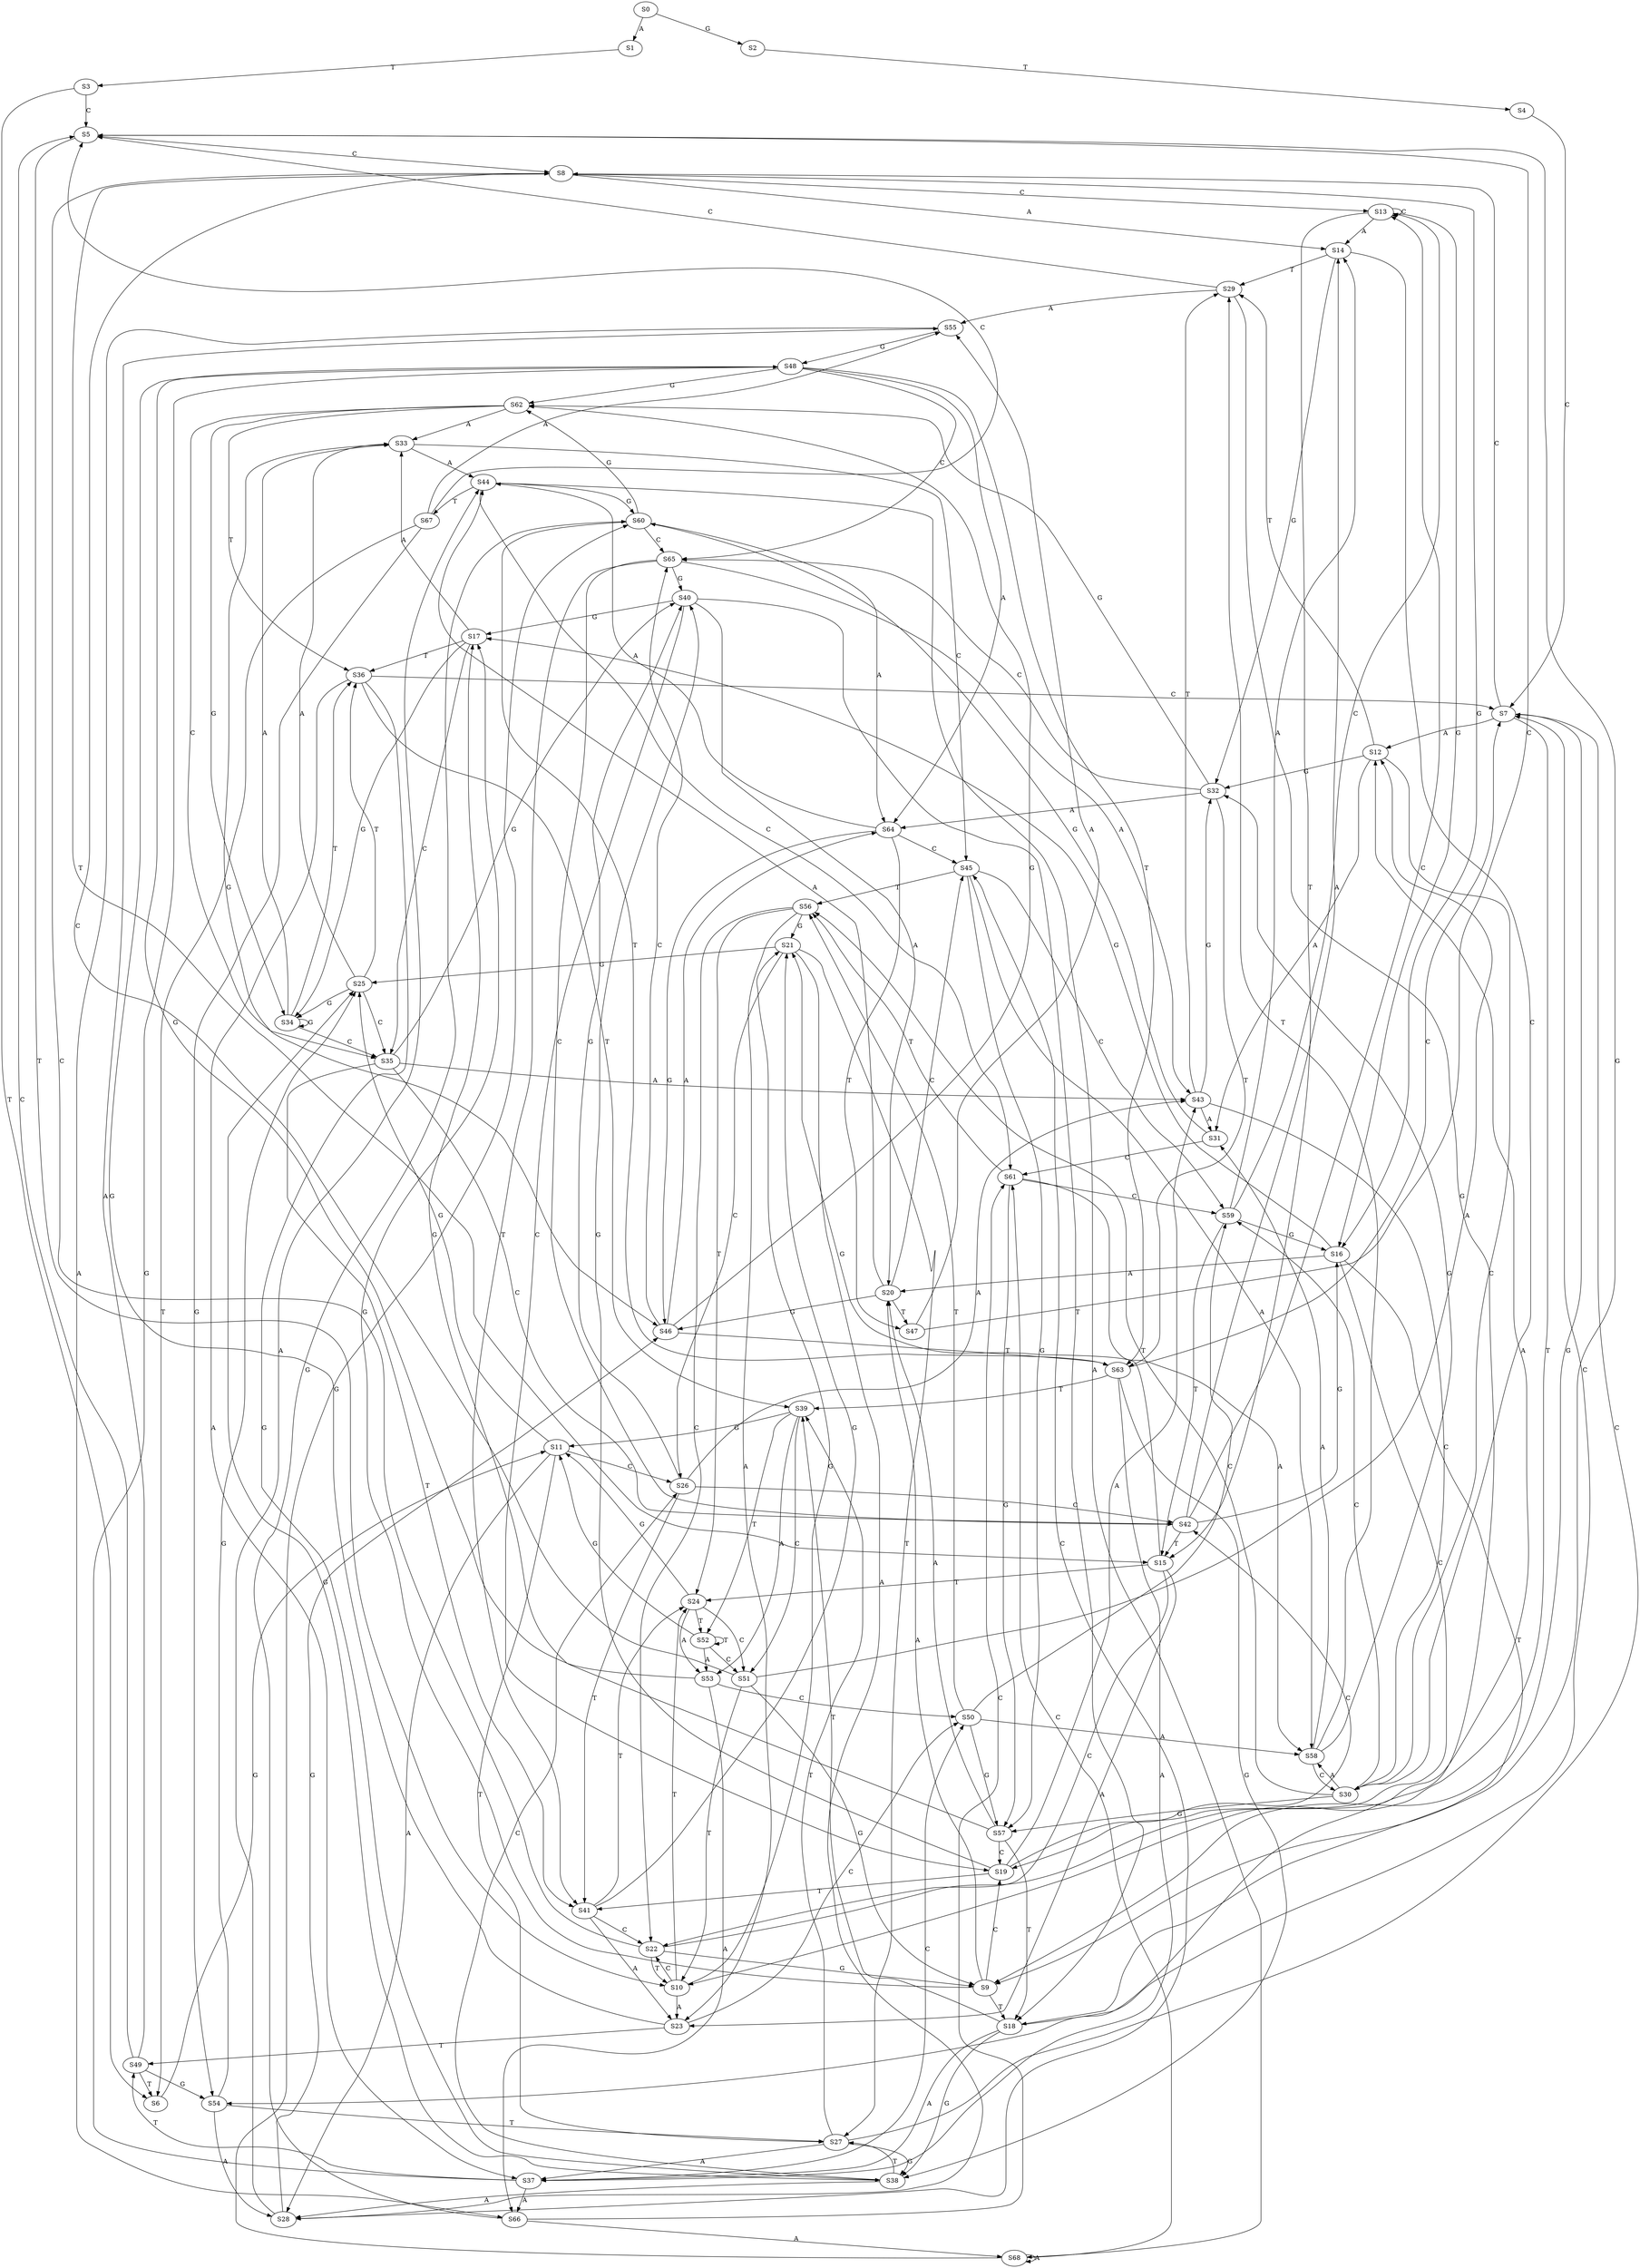 strict digraph  {
	S0 -> S1 [ label = A ];
	S0 -> S2 [ label = G ];
	S1 -> S3 [ label = T ];
	S2 -> S4 [ label = T ];
	S3 -> S5 [ label = C ];
	S3 -> S6 [ label = T ];
	S4 -> S7 [ label = C ];
	S5 -> S8 [ label = C ];
	S5 -> S9 [ label = G ];
	S5 -> S10 [ label = T ];
	S6 -> S11 [ label = G ];
	S7 -> S10 [ label = T ];
	S7 -> S9 [ label = G ];
	S7 -> S12 [ label = A ];
	S7 -> S8 [ label = C ];
	S8 -> S13 [ label = C ];
	S8 -> S14 [ label = A ];
	S8 -> S15 [ label = T ];
	S8 -> S16 [ label = G ];
	S9 -> S17 [ label = G ];
	S9 -> S18 [ label = T ];
	S9 -> S19 [ label = C ];
	S9 -> S20 [ label = A ];
	S10 -> S21 [ label = G ];
	S10 -> S22 [ label = C ];
	S10 -> S23 [ label = A ];
	S10 -> S24 [ label = T ];
	S11 -> S25 [ label = G ];
	S11 -> S26 [ label = C ];
	S11 -> S27 [ label = T ];
	S11 -> S28 [ label = A ];
	S12 -> S29 [ label = T ];
	S12 -> S30 [ label = C ];
	S12 -> S31 [ label = A ];
	S12 -> S32 [ label = G ];
	S13 -> S16 [ label = G ];
	S13 -> S13 [ label = C ];
	S13 -> S14 [ label = A ];
	S13 -> S15 [ label = T ];
	S14 -> S32 [ label = G ];
	S14 -> S29 [ label = T ];
	S14 -> S30 [ label = C ];
	S15 -> S21 [ label = G ];
	S15 -> S22 [ label = C ];
	S15 -> S24 [ label = T ];
	S15 -> S23 [ label = A ];
	S16 -> S20 [ label = A ];
	S16 -> S17 [ label = G ];
	S16 -> S18 [ label = T ];
	S16 -> S19 [ label = C ];
	S17 -> S33 [ label = A ];
	S17 -> S34 [ label = G ];
	S17 -> S35 [ label = C ];
	S17 -> S36 [ label = T ];
	S18 -> S7 [ label = C ];
	S18 -> S37 [ label = A ];
	S18 -> S38 [ label = G ];
	S18 -> S39 [ label = T ];
	S19 -> S40 [ label = G ];
	S19 -> S41 [ label = T ];
	S19 -> S42 [ label = C ];
	S19 -> S43 [ label = A ];
	S20 -> S44 [ label = A ];
	S20 -> S45 [ label = C ];
	S20 -> S46 [ label = G ];
	S20 -> S47 [ label = T ];
	S21 -> S28 [ label = A ];
	S21 -> S26 [ label = C ];
	S21 -> S25 [ label = G ];
	S21 -> S27 [ label = T ];
	S22 -> S10 [ label = T ];
	S22 -> S9 [ label = G ];
	S22 -> S8 [ label = C ];
	S22 -> S12 [ label = A ];
	S23 -> S48 [ label = G ];
	S23 -> S49 [ label = T ];
	S23 -> S50 [ label = C ];
	S24 -> S51 [ label = C ];
	S24 -> S52 [ label = T ];
	S24 -> S11 [ label = G ];
	S24 -> S53 [ label = A ];
	S25 -> S34 [ label = G ];
	S25 -> S35 [ label = C ];
	S25 -> S33 [ label = A ];
	S25 -> S36 [ label = T ];
	S26 -> S42 [ label = C ];
	S26 -> S40 [ label = G ];
	S26 -> S41 [ label = T ];
	S26 -> S43 [ label = A ];
	S27 -> S7 [ label = C ];
	S27 -> S39 [ label = T ];
	S27 -> S38 [ label = G ];
	S27 -> S37 [ label = A ];
	S28 -> S46 [ label = G ];
	S28 -> S45 [ label = C ];
	S28 -> S44 [ label = A ];
	S29 -> S5 [ label = C ];
	S29 -> S54 [ label = G ];
	S29 -> S55 [ label = A ];
	S30 -> S56 [ label = T ];
	S30 -> S57 [ label = G ];
	S30 -> S58 [ label = A ];
	S30 -> S59 [ label = C ];
	S31 -> S60 [ label = G ];
	S31 -> S61 [ label = C ];
	S32 -> S62 [ label = G ];
	S32 -> S63 [ label = T ];
	S32 -> S64 [ label = A ];
	S32 -> S65 [ label = C ];
	S33 -> S44 [ label = A ];
	S33 -> S46 [ label = G ];
	S33 -> S45 [ label = C ];
	S34 -> S36 [ label = T ];
	S34 -> S35 [ label = C ];
	S34 -> S34 [ label = G ];
	S34 -> S33 [ label = A ];
	S35 -> S41 [ label = T ];
	S35 -> S42 [ label = C ];
	S35 -> S43 [ label = A ];
	S35 -> S40 [ label = G ];
	S36 -> S37 [ label = A ];
	S36 -> S7 [ label = C ];
	S36 -> S38 [ label = G ];
	S36 -> S39 [ label = T ];
	S37 -> S49 [ label = T ];
	S37 -> S48 [ label = G ];
	S37 -> S66 [ label = A ];
	S37 -> S50 [ label = C ];
	S38 -> S27 [ label = T ];
	S38 -> S25 [ label = G ];
	S38 -> S28 [ label = A ];
	S38 -> S26 [ label = C ];
	S39 -> S51 [ label = C ];
	S39 -> S11 [ label = G ];
	S39 -> S53 [ label = A ];
	S39 -> S52 [ label = T ];
	S40 -> S17 [ label = G ];
	S40 -> S20 [ label = A ];
	S40 -> S18 [ label = T ];
	S40 -> S19 [ label = C ];
	S41 -> S23 [ label = A ];
	S41 -> S22 [ label = C ];
	S41 -> S24 [ label = T ];
	S41 -> S21 [ label = G ];
	S42 -> S16 [ label = G ];
	S42 -> S14 [ label = A ];
	S42 -> S15 [ label = T ];
	S42 -> S13 [ label = C ];
	S43 -> S32 [ label = G ];
	S43 -> S30 [ label = C ];
	S43 -> S31 [ label = A ];
	S43 -> S29 [ label = T ];
	S44 -> S67 [ label = T ];
	S44 -> S61 [ label = C ];
	S44 -> S68 [ label = A ];
	S44 -> S60 [ label = G ];
	S45 -> S56 [ label = T ];
	S45 -> S57 [ label = G ];
	S45 -> S59 [ label = C ];
	S45 -> S58 [ label = A ];
	S46 -> S63 [ label = T ];
	S46 -> S62 [ label = G ];
	S46 -> S64 [ label = A ];
	S46 -> S65 [ label = C ];
	S47 -> S55 [ label = A ];
	S47 -> S5 [ label = C ];
	S48 -> S63 [ label = T ];
	S48 -> S64 [ label = A ];
	S48 -> S65 [ label = C ];
	S48 -> S62 [ label = G ];
	S49 -> S5 [ label = C ];
	S49 -> S55 [ label = A ];
	S49 -> S6 [ label = T ];
	S49 -> S54 [ label = G ];
	S50 -> S57 [ label = G ];
	S50 -> S56 [ label = T ];
	S50 -> S58 [ label = A ];
	S50 -> S59 [ label = C ];
	S51 -> S12 [ label = A ];
	S51 -> S8 [ label = C ];
	S51 -> S9 [ label = G ];
	S51 -> S10 [ label = T ];
	S52 -> S11 [ label = G ];
	S52 -> S52 [ label = T ];
	S52 -> S51 [ label = C ];
	S52 -> S53 [ label = A ];
	S53 -> S50 [ label = C ];
	S53 -> S48 [ label = G ];
	S53 -> S66 [ label = A ];
	S54 -> S28 [ label = A ];
	S54 -> S25 [ label = G ];
	S54 -> S27 [ label = T ];
	S55 -> S48 [ label = G ];
	S55 -> S66 [ label = A ];
	S56 -> S23 [ label = A ];
	S56 -> S22 [ label = C ];
	S56 -> S24 [ label = T ];
	S56 -> S21 [ label = G ];
	S57 -> S17 [ label = G ];
	S57 -> S20 [ label = A ];
	S57 -> S18 [ label = T ];
	S57 -> S19 [ label = C ];
	S58 -> S32 [ label = G ];
	S58 -> S30 [ label = C ];
	S58 -> S31 [ label = A ];
	S58 -> S29 [ label = T ];
	S59 -> S13 [ label = C ];
	S59 -> S14 [ label = A ];
	S59 -> S15 [ label = T ];
	S59 -> S16 [ label = G ];
	S60 -> S63 [ label = T ];
	S60 -> S64 [ label = A ];
	S60 -> S65 [ label = C ];
	S60 -> S62 [ label = G ];
	S61 -> S58 [ label = A ];
	S61 -> S59 [ label = C ];
	S61 -> S57 [ label = G ];
	S61 -> S56 [ label = T ];
	S62 -> S33 [ label = A ];
	S62 -> S34 [ label = G ];
	S62 -> S36 [ label = T ];
	S62 -> S35 [ label = C ];
	S63 -> S37 [ label = A ];
	S63 -> S7 [ label = C ];
	S63 -> S38 [ label = G ];
	S63 -> S39 [ label = T ];
	S64 -> S44 [ label = A ];
	S64 -> S45 [ label = C ];
	S64 -> S47 [ label = T ];
	S64 -> S46 [ label = G ];
	S65 -> S42 [ label = C ];
	S65 -> S43 [ label = A ];
	S65 -> S40 [ label = G ];
	S65 -> S41 [ label = T ];
	S66 -> S60 [ label = G ];
	S66 -> S68 [ label = A ];
	S66 -> S61 [ label = C ];
	S67 -> S55 [ label = A ];
	S67 -> S5 [ label = C ];
	S67 -> S54 [ label = G ];
	S67 -> S6 [ label = T ];
	S68 -> S60 [ label = G ];
	S68 -> S61 [ label = C ];
	S68 -> S68 [ label = A ];
}
